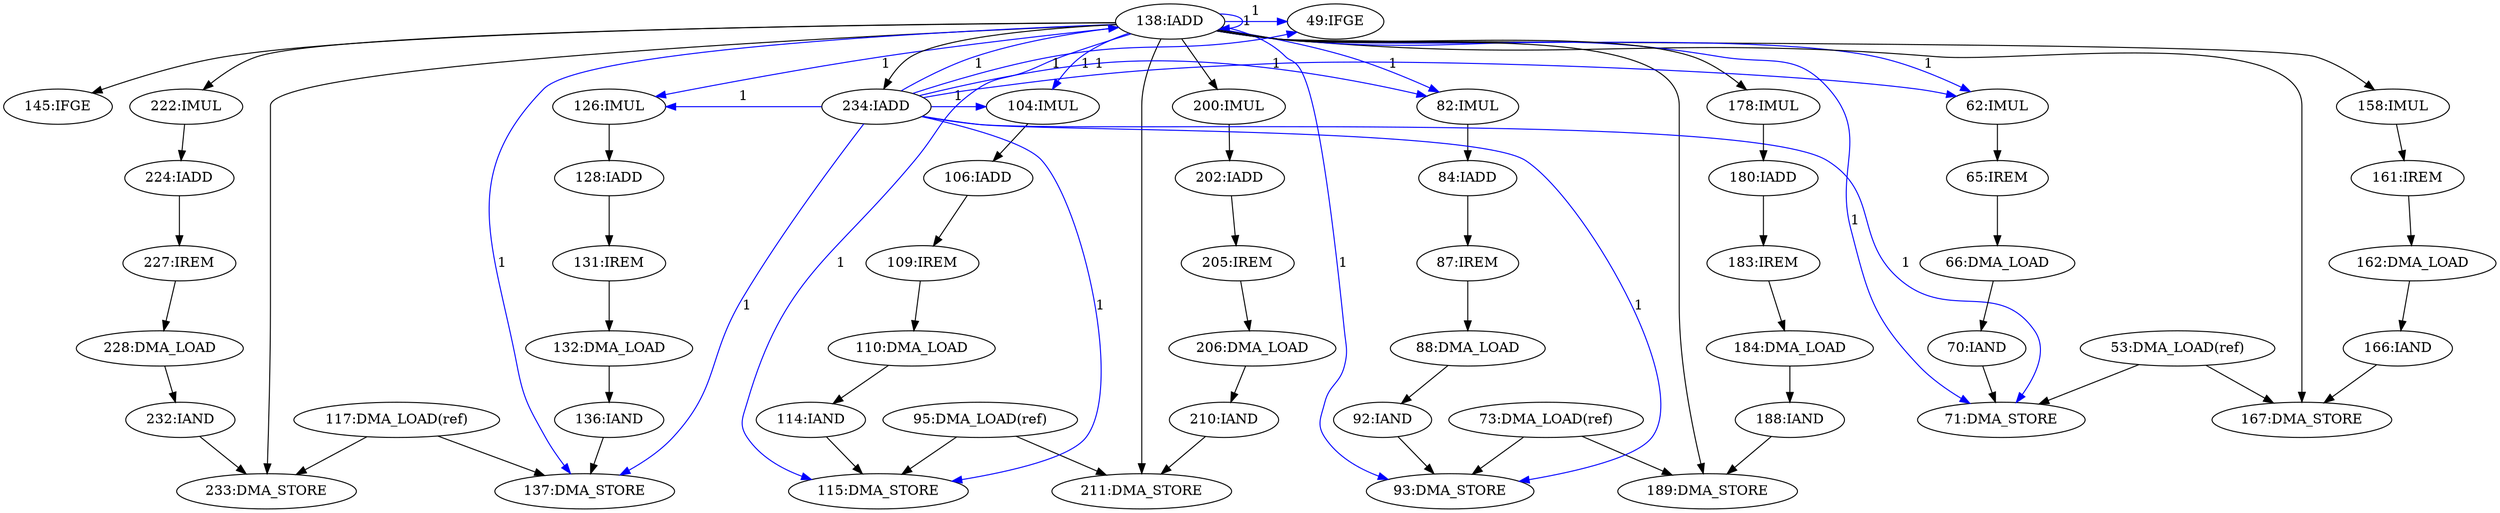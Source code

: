 digraph depgraph {
n0 [label="145:IFGE"];
n1 [label="138:IADD"];
n1 -> n0;
n2 [label="233:DMA_STORE"];
n3 [label="117:DMA_LOAD(ref)"];
n3 -> n2;
n1 -> n2;
n4 [label="232:IAND"];
n4 -> n2;
n5 [label="106:IADD"];
n6 [label="104:IMUL"];
n6 -> n5;
n7 [label="137:DMA_STORE"];
n3 -> n7;
n8 [label="136:IAND"];
n8 -> n7;
n9 [label="87:IREM"];
n10 [label="84:IADD"];
n10 -> n9;
n11 [label="131:IREM"];
n12 [label="128:IADD"];
n12 -> n11;
n13 [label="184:DMA_LOAD"];
n14 [label="183:IREM"];
n14 -> n13;
n15 [label="132:DMA_LOAD"];
n15 -> n8;
n16 [label="126:IMUL"];
n16 -> n12;
n17 [label="109:IREM"];
n5 -> n17;
n18 [label="200:IMUL"];
n1 -> n18;
n19 [label="88:DMA_LOAD"];
n9 -> n19;
n20 [label="162:DMA_LOAD"];
n21 [label="161:IREM"];
n21 -> n20;
n22 [label="224:IADD"];
n23 [label="222:IMUL"];
n23 -> n22;
n24 [label="82:IMUL"];
n24 -> n10;
n25 [label="158:IMUL"];
n25 -> n21;
n26 [label="205:IREM"];
n27 [label="202:IADD"];
n27 -> n26;
n28 [label="210:IAND"];
n29 [label="206:DMA_LOAD"];
n29 -> n28;
n30 [label="227:IREM"];
n22 -> n30;
n31 [label="114:IAND"];
n32 [label="110:DMA_LOAD"];
n32 -> n31;
n33 [label="166:IAND"];
n20 -> n33;
n17 -> n32;
n34 [label="65:IREM"];
n35 [label="62:IMUL"];
n35 -> n34;
n36 [label="188:IAND"];
n13 -> n36;
n37 [label="228:DMA_LOAD"];
n37 -> n4;
n38 [label="211:DMA_STORE"];
n39 [label="95:DMA_LOAD(ref)"];
n39 -> n38;
n1 -> n38;
n28 -> n38;
n40 [label="115:DMA_STORE"];
n39 -> n40;
n31 -> n40;
n41 [label="167:DMA_STORE"];
n42 [label="53:DMA_LOAD(ref)"];
n42 -> n41;
n1 -> n41;
n33 -> n41;
n43 [label="180:IADD"];
n43 -> n14;
n44 [label="93:DMA_STORE"];
n45 [label="73:DMA_LOAD(ref)"];
n45 -> n44;
n46 [label="92:IAND"];
n46 -> n44;
n47 [label="234:IADD"];
n1 -> n47;
n30 -> n37;
n48 [label="70:IAND"];
n49 [label="66:DMA_LOAD"];
n49 -> n48;
n50 [label="71:DMA_STORE"];
n42 -> n50;
n48 -> n50;
n1 -> n23;
n51 [label="178:IMUL"];
n51 -> n43;
n1 -> n25;
n1 -> n51;
n34 -> n49;
n11 -> n15;
n52 [label="189:DMA_STORE"];
n45 -> n52;
n1 -> n52;
n36 -> n52;
n18 -> n27;
n26 -> n29;
n19 -> n46;
n47 -> n50 [constraint=false,color=blue,label="1"];
n47 -> n40 [constraint=false,color=blue,label="1"];
n47 -> n1 [constraint=false,color=blue,label="1"];
n47 -> n16 [constraint=false,color=blue,label="1"];
n47 -> n35 [constraint=false,color=blue,label="1"];
n53 [label="49:IFGE"];
n47 -> n53 [constraint=false,color=blue,label="1"];
n47 -> n7 [constraint=false,color=blue,label="1"];
n47 -> n44 [constraint=false,color=blue,label="1"];
n47 -> n24 [constraint=false,color=blue,label="1"];
n47 -> n6 [constraint=false,color=blue,label="1"];
n1 -> n50 [constraint=false,color=blue,label="1"];
n1 -> n40 [constraint=false,color=blue,label="1"];
n1 -> n1 [constraint=false,color=blue,label="1"];
n1 -> n16 [constraint=false,color=blue,label="1"];
n1 -> n35 [constraint=false,color=blue,label="1"];
n1 -> n53 [constraint=false,color=blue,label="1"];
n1 -> n7 [constraint=false,color=blue,label="1"];
n1 -> n44 [constraint=false,color=blue,label="1"];
n1 -> n24 [constraint=false,color=blue,label="1"];
n1 -> n6 [constraint=false,color=blue,label="1"];
}
